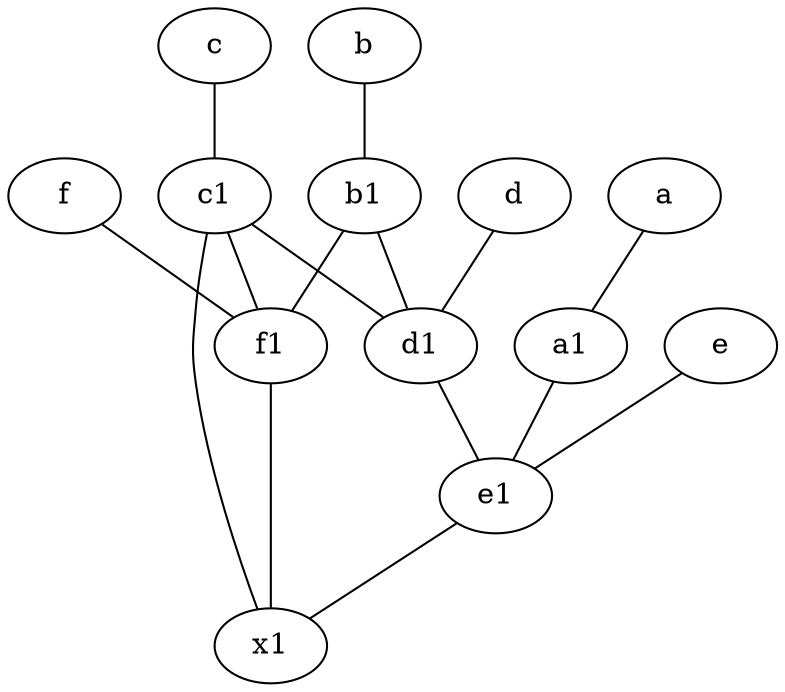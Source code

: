 graph {
	node [labelfontsize=50]
	a1 [labelfontsize=50 pos="8,3!"]
	c [labelfontsize=50 pos="4.5,2!"]
	d [labelfontsize=50 pos="2,5!"]
	e1 [labelfontsize=50 pos="7,7!"]
	c1 [labelfontsize=50 pos="4.5,3!"]
	b [labelfontsize=50 pos="10,4!"]
	x1 [labelfontsize=50]
	d1 [labelfontsize=50 pos="3,5!"]
	a [labelfontsize=50 pos="8,2!"]
	f1 [labelfontsize=50 pos="3,8!"]
	b1 [labelfontsize=50 pos="9,4!"]
	f [labelfontsize=50 pos="3,9!"]
	e [labelfontsize=50 pos="7,9!"]
	e1 -- x1
	d1 -- e1
	a1 -- e1
	f -- f1
	b -- b1
	c1 -- x1
	c -- c1
	d -- d1
	e -- e1
	f1 -- x1
	c1 -- d1
	c1 -- f1
	b1 -- f1
	a -- a1
	b1 -- d1
}

